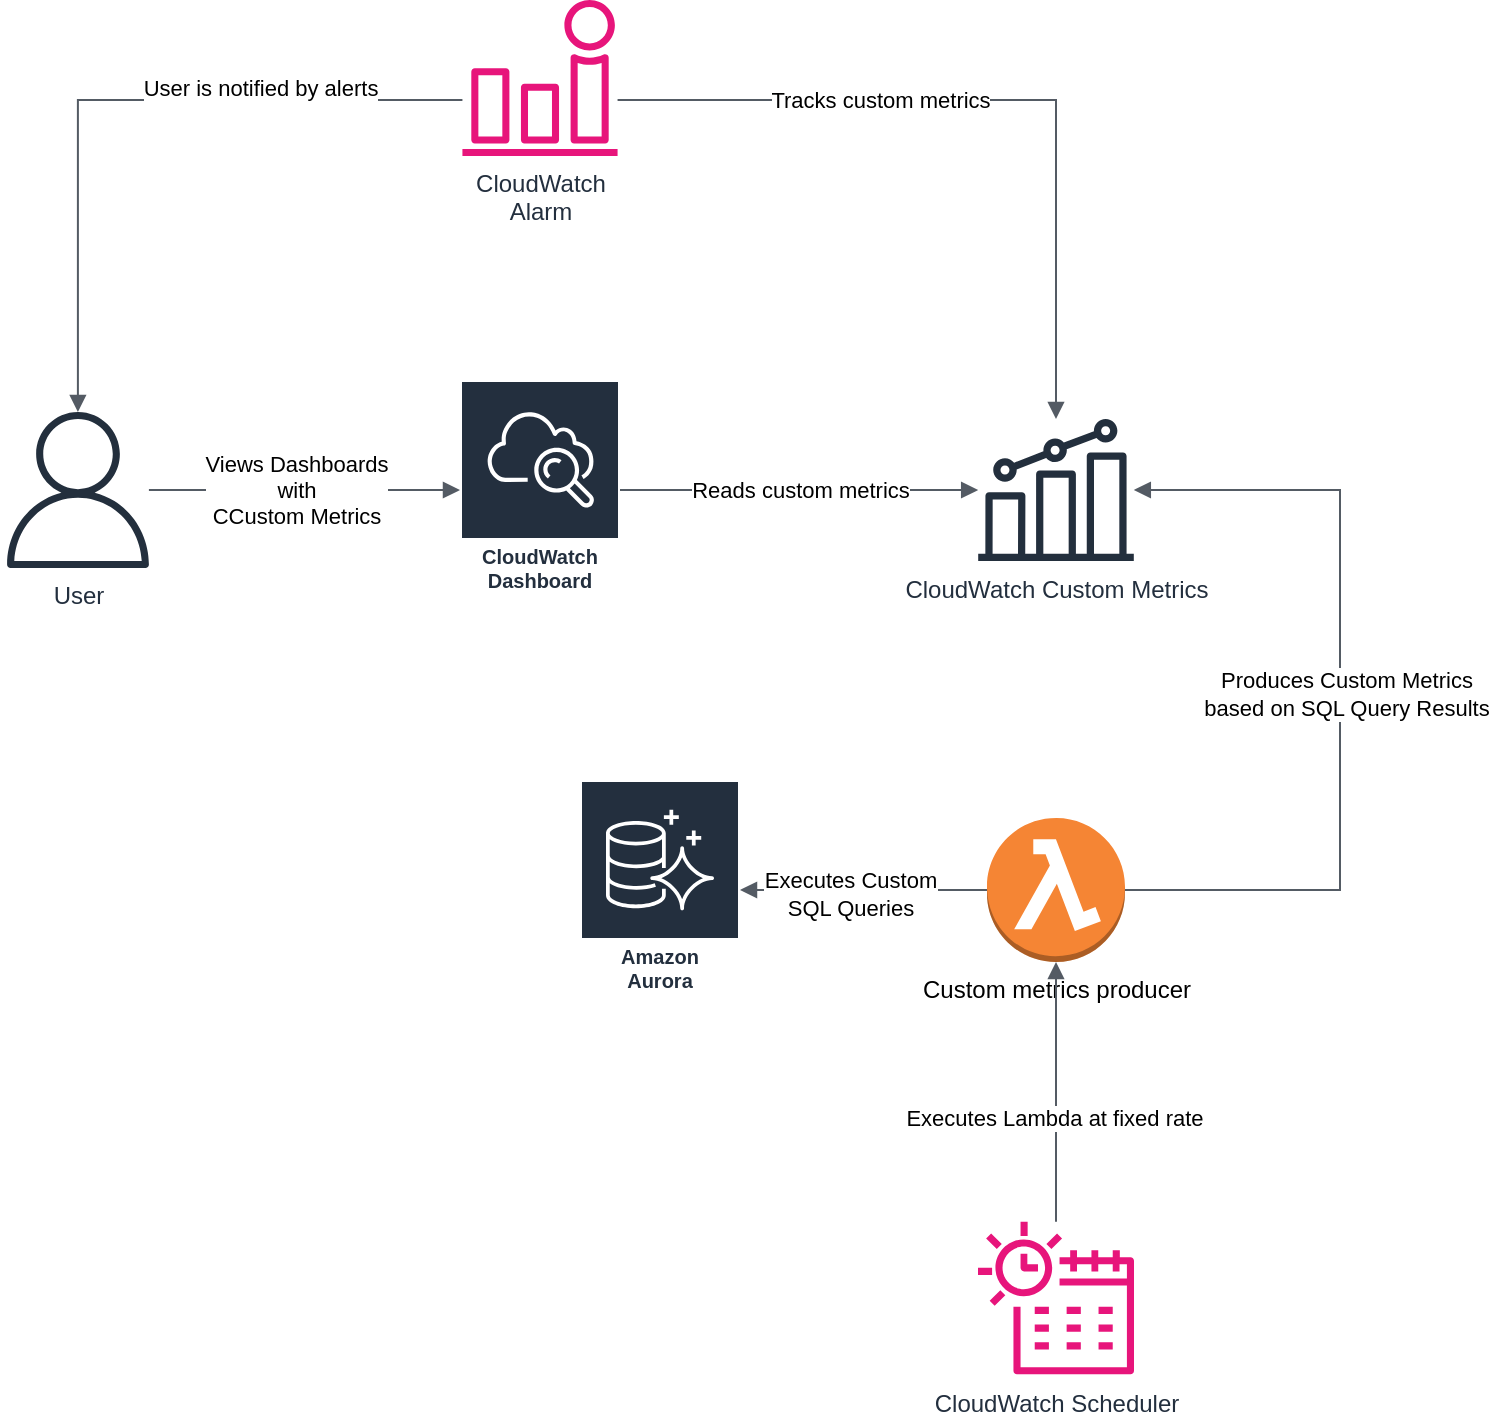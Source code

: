 <mxfile version="24.7.8">
  <diagram name="Page-1" id="DLBGmwuERpvjzeVXbSWd">
    <mxGraphModel dx="2238" dy="838" grid="1" gridSize="10" guides="1" tooltips="1" connect="1" arrows="1" fold="1" page="1" pageScale="1" pageWidth="850" pageHeight="1100" math="0" shadow="0">
      <root>
        <mxCell id="0" />
        <mxCell id="1" parent="0" />
        <mxCell id="m-v2bQ4ZPXxxkHl6Vhqf-1" value="User" style="sketch=0;outlineConnect=0;fontColor=#232F3E;gradientColor=none;fillColor=#232F3D;strokeColor=none;dashed=0;verticalLabelPosition=bottom;verticalAlign=top;align=center;html=1;fontSize=12;fontStyle=0;aspect=fixed;pointerEvents=1;shape=mxgraph.aws4.user;" parent="1" vertex="1">
          <mxGeometry x="-10" y="236" width="78" height="78" as="geometry" />
        </mxCell>
        <mxCell id="m-v2bQ4ZPXxxkHl6Vhqf-2" value="CloudWatch&lt;div&gt;Dashboard&lt;/div&gt;" style="sketch=0;outlineConnect=0;fontColor=#232F3E;gradientColor=none;strokeColor=#ffffff;fillColor=#232F3E;dashed=0;verticalLabelPosition=middle;verticalAlign=bottom;align=center;html=1;whiteSpace=wrap;fontSize=10;fontStyle=1;spacing=3;shape=mxgraph.aws4.productIcon;prIcon=mxgraph.aws4.cloudwatch;" parent="1" vertex="1">
          <mxGeometry x="220" y="220" width="80" height="110" as="geometry" />
        </mxCell>
        <mxCell id="m-v2bQ4ZPXxxkHl6Vhqf-3" value="Amazon&#xa;Aurora" style="sketch=0;outlineConnect=0;fontColor=#232F3E;gradientColor=none;strokeColor=#ffffff;fillColor=#232F3E;dashed=0;verticalLabelPosition=middle;verticalAlign=bottom;align=center;html=1;whiteSpace=wrap;fontSize=10;fontStyle=1;spacing=3;shape=mxgraph.aws4.productIcon;prIcon=mxgraph.aws4.aurora;" parent="1" vertex="1">
          <mxGeometry x="280" y="420" width="80" height="110" as="geometry" />
        </mxCell>
        <mxCell id="m-v2bQ4ZPXxxkHl6Vhqf-4" value="Custom metrics producer" style="outlineConnect=0;dashed=0;verticalLabelPosition=bottom;verticalAlign=top;align=center;html=1;shape=mxgraph.aws3.lambda_function;fillColor=#F58534;gradientColor=none;" parent="1" vertex="1">
          <mxGeometry x="483.5" y="439" width="69" height="72" as="geometry" />
        </mxCell>
        <mxCell id="m-v2bQ4ZPXxxkHl6Vhqf-5" value="CloudWatch Custom Metrics" style="sketch=0;outlineConnect=0;fontColor=#232F3E;gradientColor=none;fillColor=#232F3D;strokeColor=none;dashed=0;verticalLabelPosition=bottom;verticalAlign=top;align=center;html=1;fontSize=12;fontStyle=0;aspect=fixed;pointerEvents=1;shape=mxgraph.aws4.metrics;" parent="1" vertex="1">
          <mxGeometry x="479" y="239.5" width="78" height="71" as="geometry" />
        </mxCell>
        <mxCell id="m-v2bQ4ZPXxxkHl6Vhqf-6" value="" style="edgeStyle=orthogonalEdgeStyle;html=1;endArrow=none;elbow=vertical;startArrow=block;startFill=1;strokeColor=#545B64;rounded=0;" parent="1" source="m-v2bQ4ZPXxxkHl6Vhqf-3" target="m-v2bQ4ZPXxxkHl6Vhqf-4" edge="1">
          <mxGeometry width="100" relative="1" as="geometry">
            <mxPoint x="440" y="400" as="sourcePoint" />
            <mxPoint x="540" y="400" as="targetPoint" />
          </mxGeometry>
        </mxCell>
        <mxCell id="m-v2bQ4ZPXxxkHl6Vhqf-9" value="Executes Custom&lt;br&gt;SQL Queries" style="edgeLabel;html=1;align=center;verticalAlign=middle;resizable=0;points=[];" parent="m-v2bQ4ZPXxxkHl6Vhqf-6" vertex="1" connectable="0">
          <mxGeometry x="-0.109" y="-2" relative="1" as="geometry">
            <mxPoint as="offset" />
          </mxGeometry>
        </mxCell>
        <mxCell id="m-v2bQ4ZPXxxkHl6Vhqf-7" value="" style="edgeStyle=orthogonalEdgeStyle;html=1;endArrow=none;elbow=vertical;startArrow=block;startFill=1;strokeColor=#545B64;rounded=0;" parent="1" source="m-v2bQ4ZPXxxkHl6Vhqf-5" target="m-v2bQ4ZPXxxkHl6Vhqf-4" edge="1">
          <mxGeometry width="100" relative="1" as="geometry">
            <mxPoint x="370" y="485" as="sourcePoint" />
            <mxPoint x="494" y="485" as="targetPoint" />
            <Array as="points">
              <mxPoint x="660" y="275" />
              <mxPoint x="660" y="475" />
            </Array>
          </mxGeometry>
        </mxCell>
        <mxCell id="m-v2bQ4ZPXxxkHl6Vhqf-10" value="Produces Custom Metrics&lt;br&gt;based on SQL Query Results" style="edgeLabel;html=1;align=center;verticalAlign=middle;resizable=0;points=[];" parent="m-v2bQ4ZPXxxkHl6Vhqf-7" vertex="1" connectable="0">
          <mxGeometry x="-0.001" y="3" relative="1" as="geometry">
            <mxPoint as="offset" />
          </mxGeometry>
        </mxCell>
        <mxCell id="m-v2bQ4ZPXxxkHl6Vhqf-8" value="" style="edgeStyle=orthogonalEdgeStyle;html=1;endArrow=none;elbow=vertical;startArrow=block;startFill=1;strokeColor=#545B64;rounded=0;" parent="1" source="m-v2bQ4ZPXxxkHl6Vhqf-5" target="m-v2bQ4ZPXxxkHl6Vhqf-2" edge="1">
          <mxGeometry width="100" relative="1" as="geometry">
            <mxPoint x="528" y="305" as="sourcePoint" />
            <mxPoint x="528" y="449" as="targetPoint" />
          </mxGeometry>
        </mxCell>
        <mxCell id="jX2ISNScYRT4sD6f28D8-2" value="Reads custom metrics" style="edgeLabel;html=1;align=center;verticalAlign=middle;resizable=0;points=[];" vertex="1" connectable="0" parent="m-v2bQ4ZPXxxkHl6Vhqf-8">
          <mxGeometry x="0.285" y="3" relative="1" as="geometry">
            <mxPoint x="26" y="-3" as="offset" />
          </mxGeometry>
        </mxCell>
        <mxCell id="m-v2bQ4ZPXxxkHl6Vhqf-11" value="" style="edgeStyle=orthogonalEdgeStyle;html=1;endArrow=none;elbow=vertical;startArrow=block;startFill=1;strokeColor=#545B64;rounded=0;" parent="1" source="m-v2bQ4ZPXxxkHl6Vhqf-2" target="m-v2bQ4ZPXxxkHl6Vhqf-1" edge="1">
          <mxGeometry width="100" relative="1" as="geometry">
            <mxPoint x="260" y="260" as="sourcePoint" />
            <mxPoint x="310" y="285" as="targetPoint" />
          </mxGeometry>
        </mxCell>
        <mxCell id="m-v2bQ4ZPXxxkHl6Vhqf-12" value="Views Dashboards&lt;br&gt;with&lt;br&gt;CCustom Metrics" style="edgeLabel;html=1;align=center;verticalAlign=middle;resizable=0;points=[];" parent="m-v2bQ4ZPXxxkHl6Vhqf-11" vertex="1" connectable="0">
          <mxGeometry x="0.062" relative="1" as="geometry">
            <mxPoint as="offset" />
          </mxGeometry>
        </mxCell>
        <mxCell id="m-v2bQ4ZPXxxkHl6Vhqf-13" value="CloudWatch Scheduler" style="sketch=0;outlineConnect=0;fontColor=#232F3E;gradientColor=none;fillColor=#E7157B;strokeColor=none;dashed=0;verticalLabelPosition=bottom;verticalAlign=top;align=center;html=1;fontSize=12;fontStyle=0;aspect=fixed;pointerEvents=1;shape=mxgraph.aws4.eventbridge_scheduler;" parent="1" vertex="1">
          <mxGeometry x="479" y="640" width="78" height="78" as="geometry" />
        </mxCell>
        <mxCell id="m-v2bQ4ZPXxxkHl6Vhqf-14" value="" style="edgeStyle=orthogonalEdgeStyle;html=1;endArrow=none;elbow=vertical;startArrow=block;startFill=1;strokeColor=#545B64;rounded=0;" parent="1" source="m-v2bQ4ZPXxxkHl6Vhqf-4" target="m-v2bQ4ZPXxxkHl6Vhqf-13" edge="1">
          <mxGeometry width="100" relative="1" as="geometry">
            <mxPoint x="839" y="678.5" as="sourcePoint" />
            <mxPoint x="720" y="678.5" as="targetPoint" />
          </mxGeometry>
        </mxCell>
        <mxCell id="m-v2bQ4ZPXxxkHl6Vhqf-15" value="Executes Lambda at fixed rate" style="edgeLabel;html=1;align=center;verticalAlign=middle;resizable=0;points=[];" parent="m-v2bQ4ZPXxxkHl6Vhqf-14" vertex="1" connectable="0">
          <mxGeometry x="0.201" y="-1" relative="1" as="geometry">
            <mxPoint as="offset" />
          </mxGeometry>
        </mxCell>
        <mxCell id="jX2ISNScYRT4sD6f28D8-1" value="&lt;div&gt;CloudWatch&lt;/div&gt;&lt;div&gt;Alarm&lt;/div&gt;" style="sketch=0;outlineConnect=0;fontColor=#232F3E;gradientColor=none;fillColor=#E7157B;strokeColor=none;dashed=0;verticalLabelPosition=bottom;verticalAlign=top;align=center;html=1;fontSize=12;fontStyle=0;aspect=fixed;pointerEvents=1;shape=mxgraph.aws4.alarm;" vertex="1" parent="1">
          <mxGeometry x="221" y="30" width="78" height="78" as="geometry" />
        </mxCell>
        <mxCell id="jX2ISNScYRT4sD6f28D8-3" value="" style="edgeStyle=orthogonalEdgeStyle;html=1;endArrow=none;elbow=vertical;startArrow=block;startFill=1;strokeColor=#545B64;rounded=0;" edge="1" parent="1" source="m-v2bQ4ZPXxxkHl6Vhqf-5" target="jX2ISNScYRT4sD6f28D8-1">
          <mxGeometry width="100" relative="1" as="geometry">
            <mxPoint x="589" y="150" as="sourcePoint" />
            <mxPoint x="410" y="150" as="targetPoint" />
            <Array as="points">
              <mxPoint x="518" y="80" />
            </Array>
          </mxGeometry>
        </mxCell>
        <mxCell id="jX2ISNScYRT4sD6f28D8-4" value="Tracks custom metrics" style="edgeLabel;html=1;align=center;verticalAlign=middle;resizable=0;points=[];" vertex="1" connectable="0" parent="jX2ISNScYRT4sD6f28D8-3">
          <mxGeometry x="0.285" y="3" relative="1" as="geometry">
            <mxPoint x="-4" y="-3" as="offset" />
          </mxGeometry>
        </mxCell>
        <mxCell id="jX2ISNScYRT4sD6f28D8-5" value="" style="edgeStyle=orthogonalEdgeStyle;html=1;endArrow=none;elbow=vertical;startArrow=block;startFill=1;strokeColor=#545B64;rounded=0;" edge="1" parent="1" source="m-v2bQ4ZPXxxkHl6Vhqf-1" target="jX2ISNScYRT4sD6f28D8-1">
          <mxGeometry width="100" relative="1" as="geometry">
            <mxPoint x="528" y="250" as="sourcePoint" />
            <mxPoint x="309" y="90" as="targetPoint" />
            <Array as="points">
              <mxPoint x="29" y="80" />
            </Array>
          </mxGeometry>
        </mxCell>
        <mxCell id="jX2ISNScYRT4sD6f28D8-6" value="User is notified by alerts" style="edgeLabel;html=1;align=center;verticalAlign=middle;resizable=0;points=[];" vertex="1" connectable="0" parent="jX2ISNScYRT4sD6f28D8-5">
          <mxGeometry x="0.285" y="3" relative="1" as="geometry">
            <mxPoint x="23" y="-3" as="offset" />
          </mxGeometry>
        </mxCell>
      </root>
    </mxGraphModel>
  </diagram>
</mxfile>
